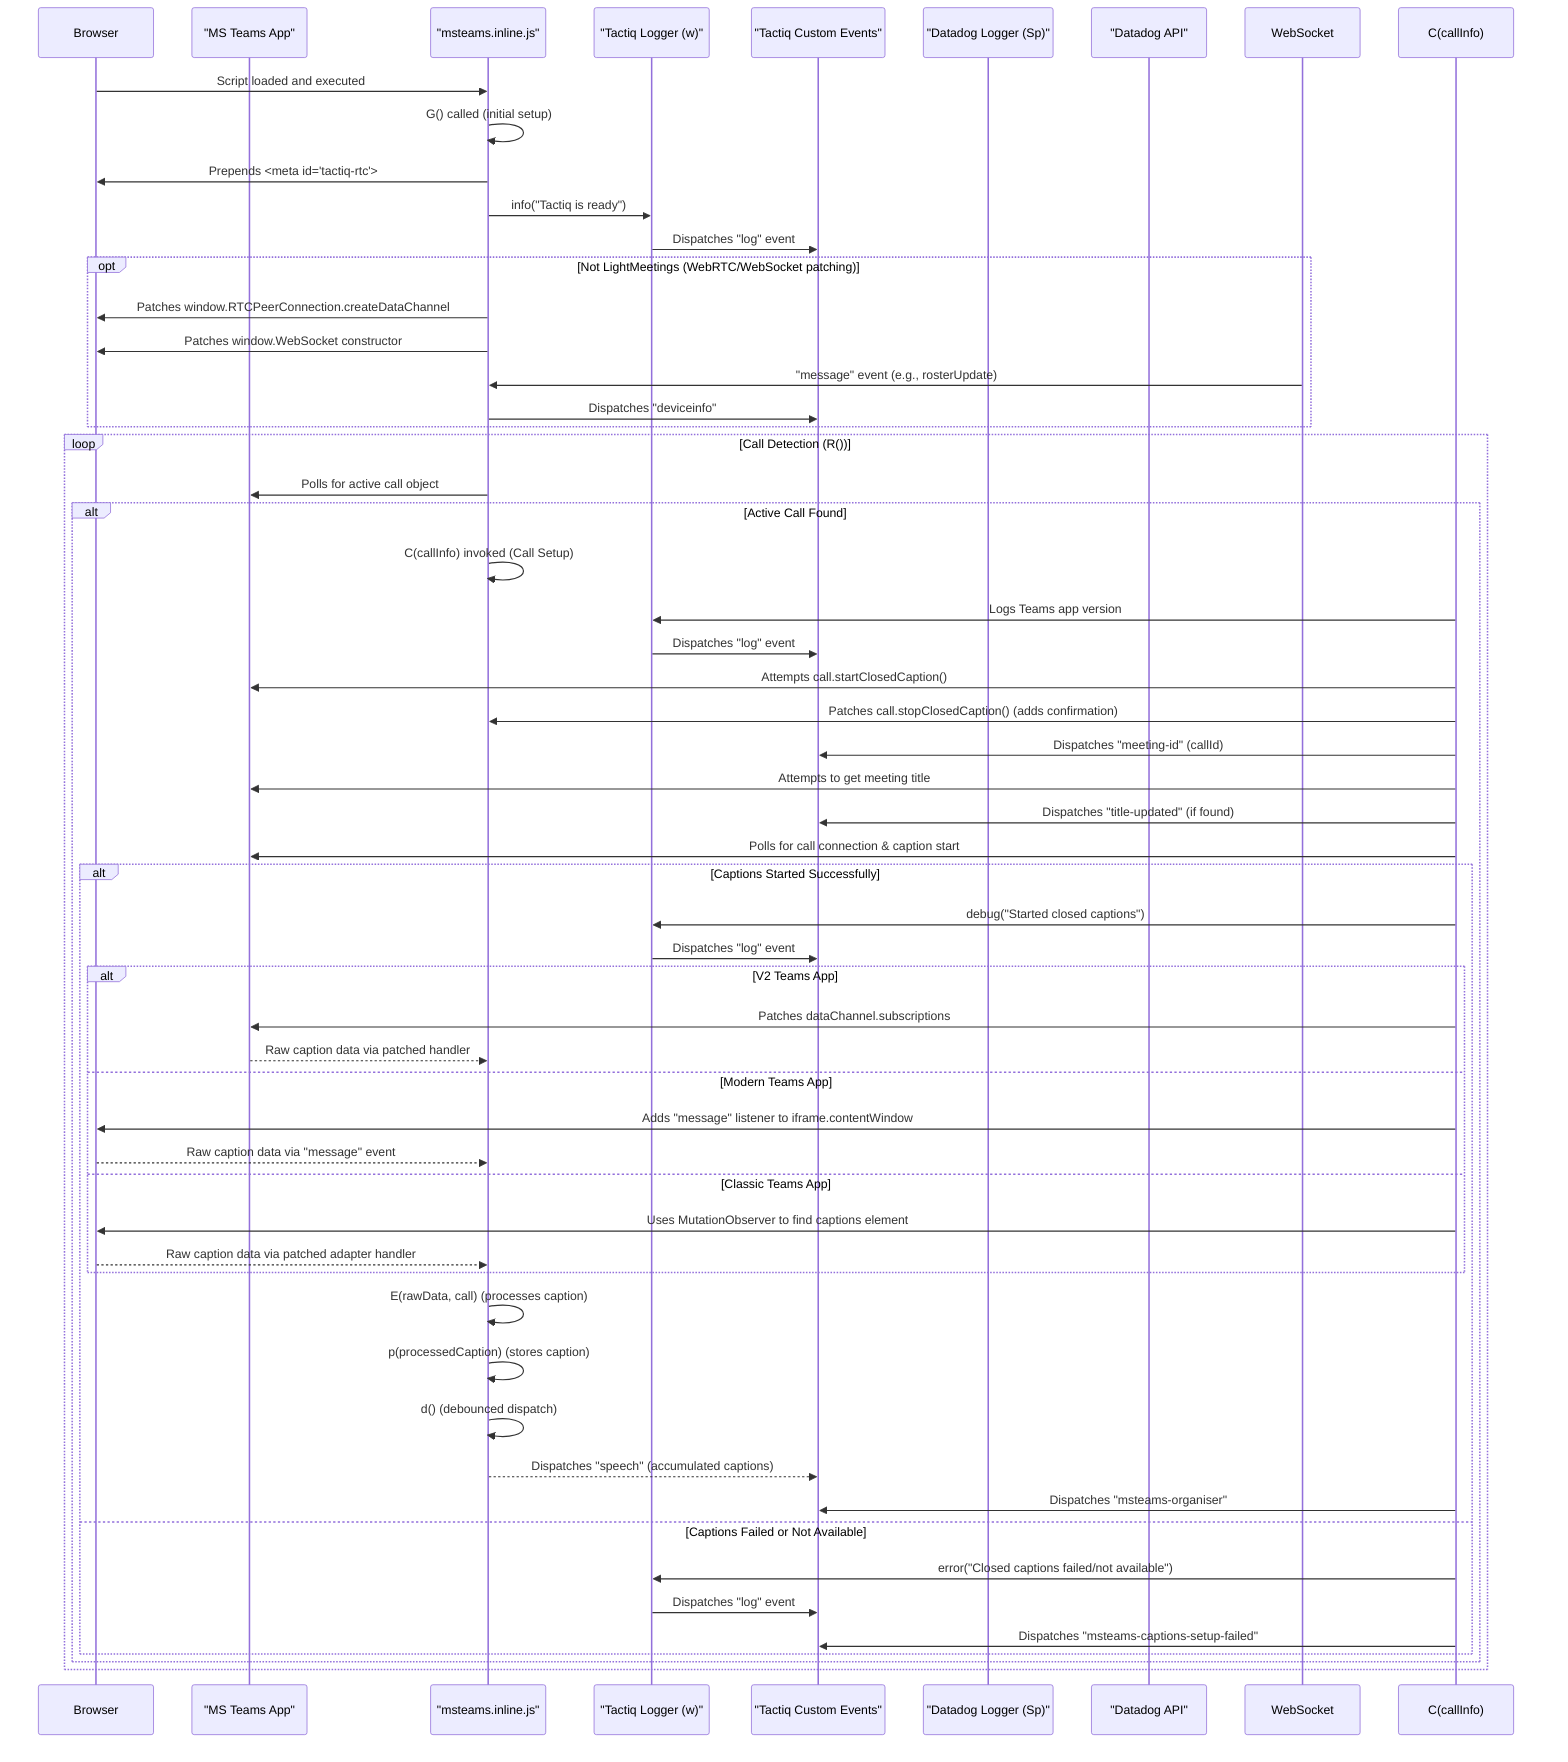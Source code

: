 sequenceDiagram
    participant Browser
    participant MSTeamsApp as "MS Teams App"
    participant Extension as "msteams.inline.js"
    participant TactiqLogger as "Tactiq Logger (w)"
    participant TactiqCustomEvents as "Tactiq Custom Events"
    participant DatadogLogger as "Datadog Logger (Sp)"
    participant DatadogAPI as "Datadog API"

    Browser->>Extension: Script loaded and executed
    Extension->>Extension: G() called (initial setup)
    Extension->>Browser: Prepends <meta id="tactiq-rtc">
    Extension->>TactiqLogger: info("Tactiq is ready")
    TactiqLogger->>TactiqCustomEvents: Dispatches "log" event

    opt Not LightMeetings (WebRTC/WebSocket patching)
        Extension->>Browser: Patches window.RTCPeerConnection.createDataChannel
        Extension->>Browser: Patches window.WebSocket constructor
        WebSocket->>Extension: "message" event (e.g., rosterUpdate)
        Extension->>TactiqCustomEvents: Dispatches "deviceinfo"
    end
    loop Call Detection (R())
        Extension->>MSTeamsApp: Polls for active call object
        alt Active Call Found
            Extension->>Extension: C(callInfo) invoked (Call Setup)
            C(callInfo)->>TactiqLogger: Logs Teams app version
            TactiqLogger->>TactiqCustomEvents: Dispatches "log" event
            C(callInfo)->>MSTeamsApp: Attempts call.startClosedCaption()
            C(callInfo)->>Extension: Patches call.stopClosedCaption() (adds confirmation)
            C(callInfo)->>TactiqCustomEvents: Dispatches "meeting-id" (callId)
            C(callInfo)->>MSTeamsApp: Attempts to get meeting title
            C(callInfo)->>TactiqCustomEvents: Dispatches "title-updated" (if found)
            C(callInfo)->>MSTeamsApp: Polls for call connection & caption start
            alt Captions Started Successfully
                C(callInfo)->>TactiqLogger: debug("Started closed captions")
                TactiqLogger->>TactiqCustomEvents: Dispatches "log" event
                alt V2 Teams App
                    C(callInfo)->>MSTeamsApp: Patches dataChannel.subscriptions
                    MSTeamsApp-->>Extension: Raw caption data via patched handler
                else Modern Teams App
                    C(callInfo)->>Browser: Adds "message" listener to iframe.contentWindow
                    Browser-->>Extension: Raw caption data via "message" event
                else Classic Teams App
                    C(callInfo)->>Browser: Uses MutationObserver to find captions element
                    Browser-->>Extension: Raw caption data via patched adapter handler
                end
                Extension->>Extension: E(rawData, call) (processes caption)
                Extension->>Extension: p(processedCaption) (stores caption)
                Extension->>Extension: d() (debounced dispatch)
                Extension-->>TactiqCustomEvents: Dispatches "speech" (accumulated captions)
                C(callInfo)->>TactiqCustomEvents: Dispatches "msteams-organiser"
            else Captions Failed or Not Available
                C(callInfo)->>TactiqLogger: error("Closed captions failed/not available")
                TactiqLogger->>TactiqCustomEvents: Dispatches "log" event
                C(callInfo)->>TactiqCustomEvents: Dispatches "msteams-captions-setup-failed"
            end
        end
    end